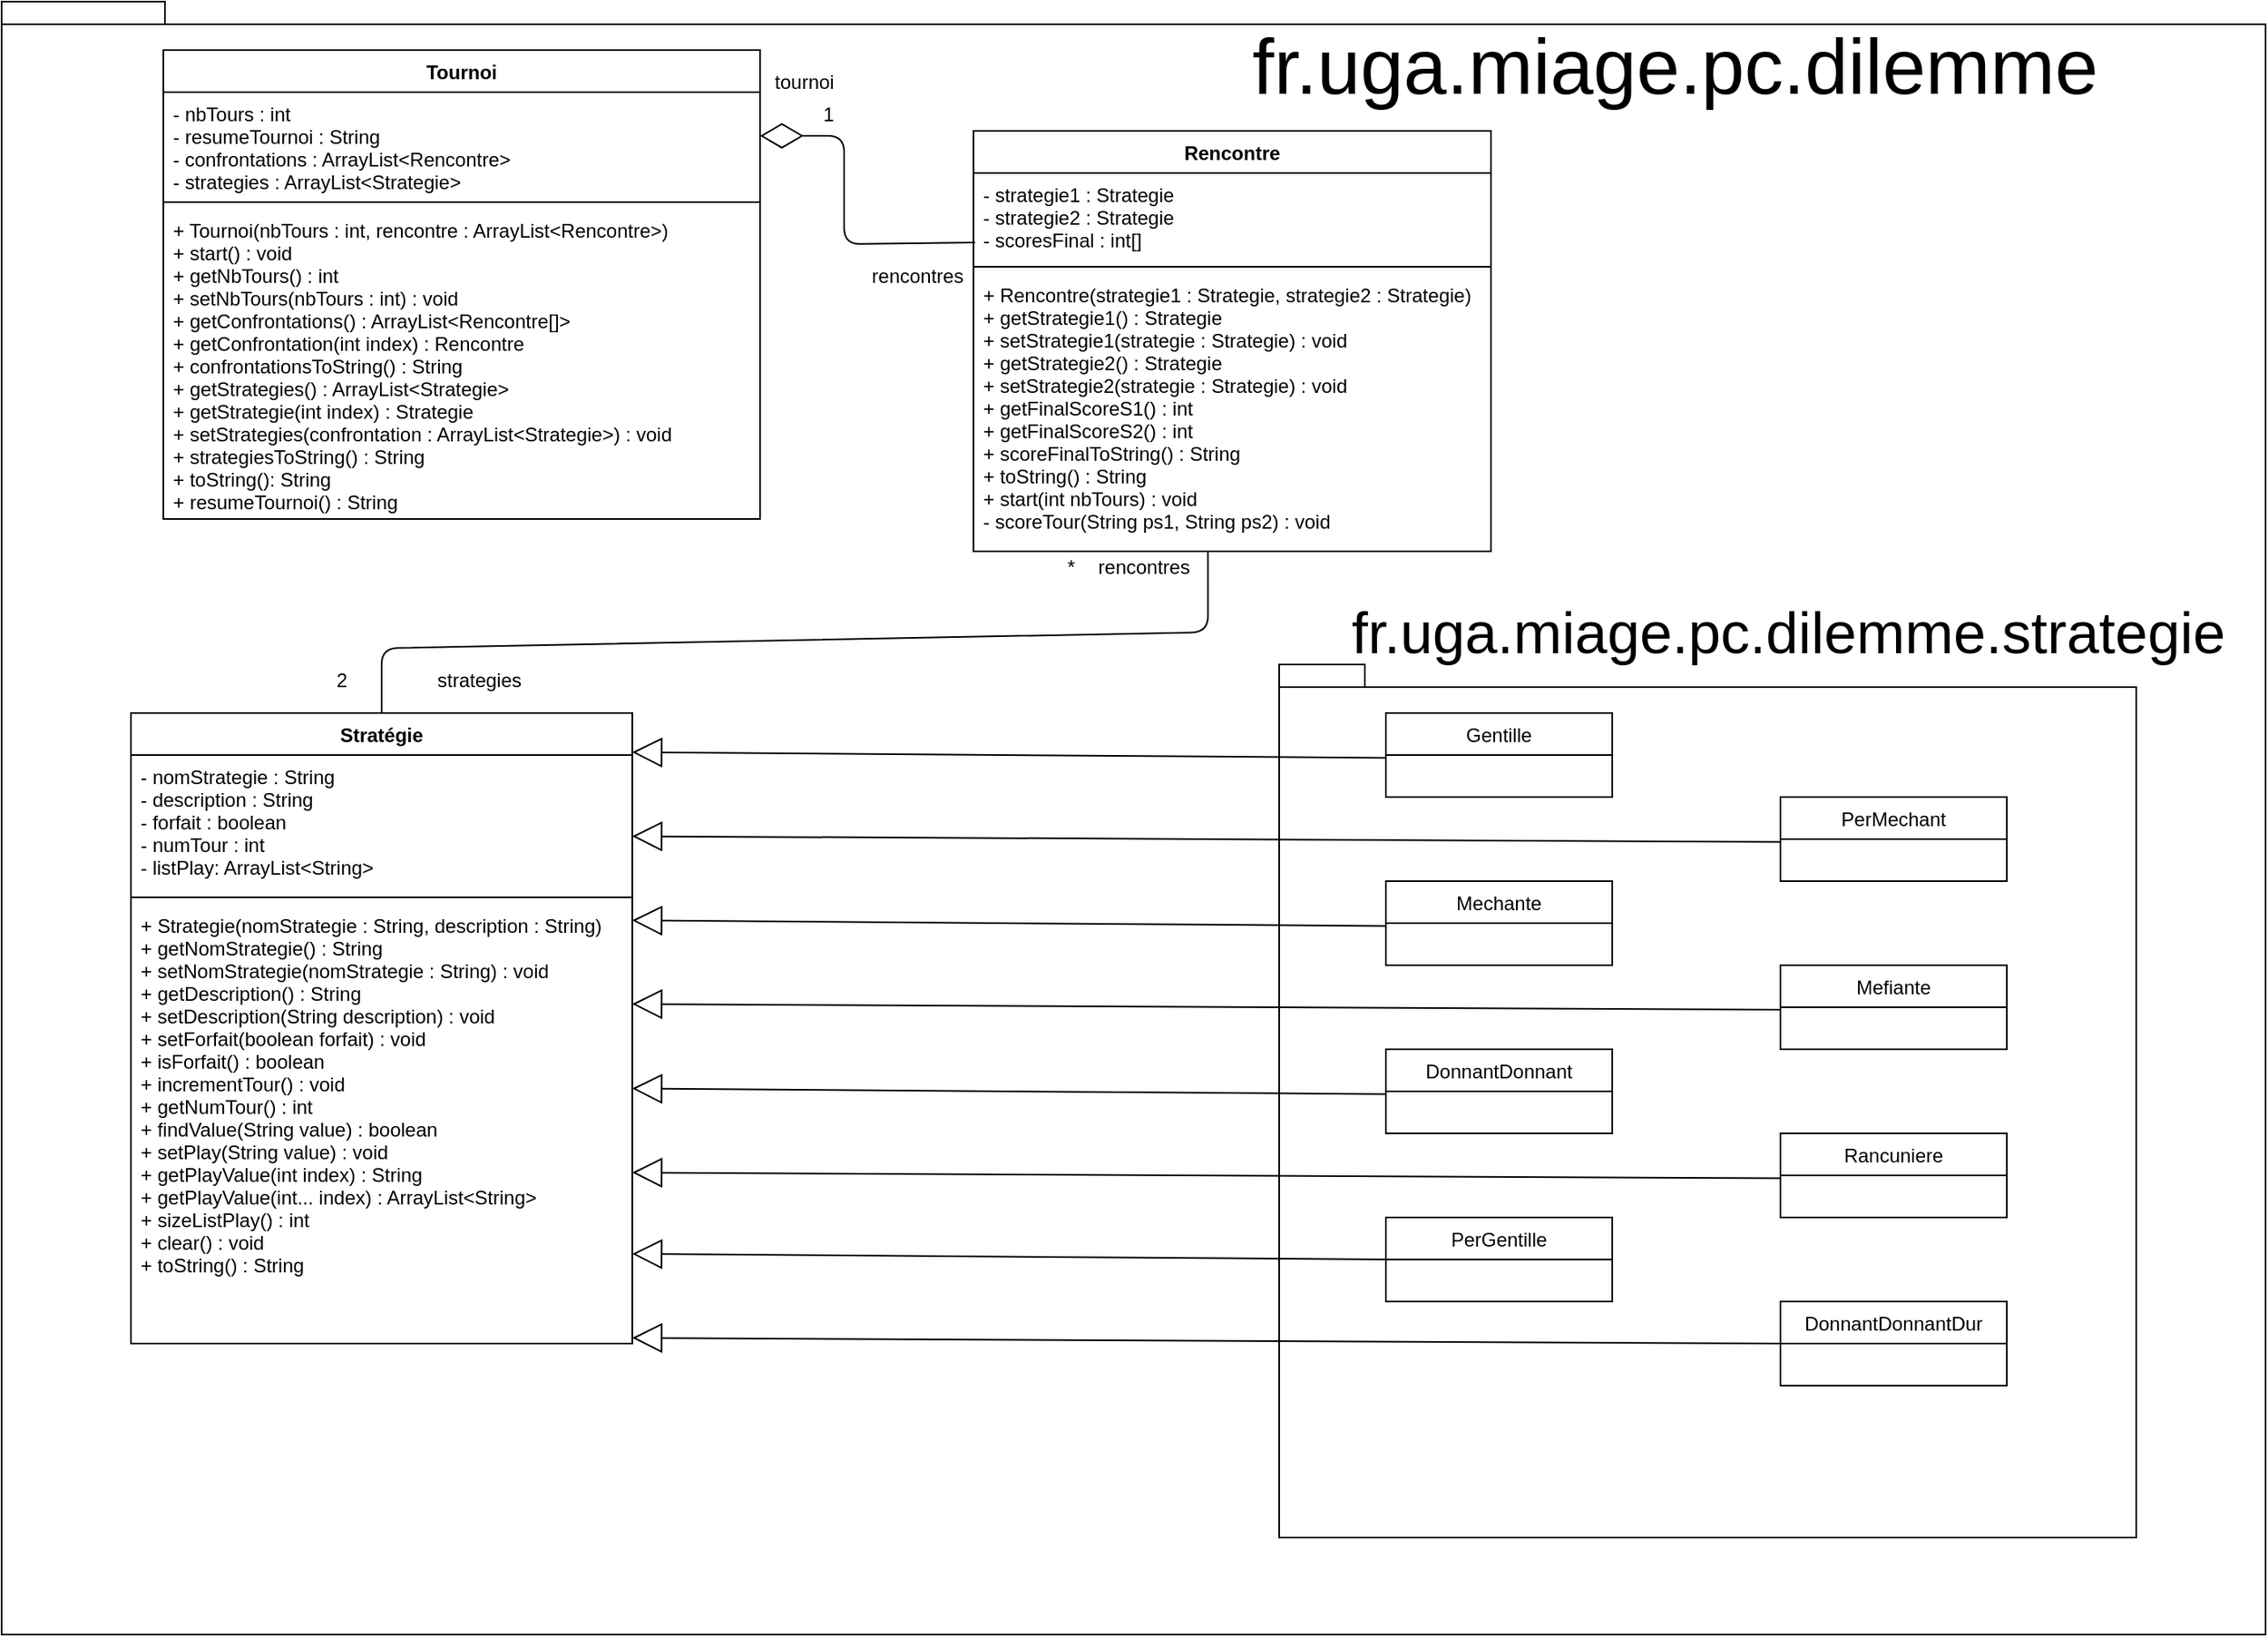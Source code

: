 <mxfile version="13.7.3" type="device"><diagram id="C5RBs43oDa-KdzZeNtuy" name="Page-1"><mxGraphModel dx="1304" dy="1769" grid="1" gridSize="10" guides="1" tooltips="1" connect="1" arrows="1" fold="1" page="1" pageScale="1" pageWidth="827" pageHeight="1169" math="0" shadow="0"><root><mxCell id="WIyWlLk6GJQsqaUBKTNV-0"/><mxCell id="WIyWlLk6GJQsqaUBKTNV-1" parent="WIyWlLk6GJQsqaUBKTNV-0"/><mxCell id="NisibbYEp_EqWFJIWwkl-2" value="" style="shape=folder;fontStyle=1;spacingTop=10;tabWidth=40;tabHeight=14;tabPosition=left;html=1;" vertex="1" parent="WIyWlLk6GJQsqaUBKTNV-1"><mxGeometry x="40" y="-1160" width="1400" height="1010" as="geometry"/></mxCell><mxCell id="NisibbYEp_EqWFJIWwkl-11" value="tournoi" style="text;html=1;align=center;verticalAlign=middle;resizable=0;points=[];autosize=1;" vertex="1" parent="WIyWlLk6GJQsqaUBKTNV-1"><mxGeometry x="511" y="-1120" width="50" height="20" as="geometry"/></mxCell><mxCell id="NisibbYEp_EqWFJIWwkl-12" value="1" style="text;html=1;align=center;verticalAlign=middle;resizable=0;points=[];autosize=1;" vertex="1" parent="WIyWlLk6GJQsqaUBKTNV-1"><mxGeometry x="541" y="-1100" width="20" height="20" as="geometry"/></mxCell><mxCell id="NisibbYEp_EqWFJIWwkl-13" value="rencontres" style="text;html=1;align=center;verticalAlign=middle;resizable=0;points=[];autosize=1;" vertex="1" parent="WIyWlLk6GJQsqaUBKTNV-1"><mxGeometry x="571" y="-1000" width="70" height="20" as="geometry"/></mxCell><mxCell id="NisibbYEp_EqWFJIWwkl-14" value="rencontres" style="text;html=1;align=center;verticalAlign=middle;resizable=0;points=[];autosize=1;" vertex="1" parent="WIyWlLk6GJQsqaUBKTNV-1"><mxGeometry x="711" y="-820" width="70" height="20" as="geometry"/></mxCell><mxCell id="NisibbYEp_EqWFJIWwkl-15" value="*" style="text;html=1;align=center;verticalAlign=middle;resizable=0;points=[];autosize=1;" vertex="1" parent="WIyWlLk6GJQsqaUBKTNV-1"><mxGeometry x="691" y="-820" width="20" height="20" as="geometry"/></mxCell><mxCell id="NisibbYEp_EqWFJIWwkl-16" value="strategies" style="text;html=1;align=center;verticalAlign=middle;resizable=0;points=[];autosize=1;" vertex="1" parent="WIyWlLk6GJQsqaUBKTNV-1"><mxGeometry x="300" y="-750" width="70" height="20" as="geometry"/></mxCell><mxCell id="NisibbYEp_EqWFJIWwkl-17" value="2" style="text;html=1;align=center;verticalAlign=middle;resizable=0;points=[];autosize=1;" vertex="1" parent="WIyWlLk6GJQsqaUBKTNV-1"><mxGeometry x="240" y="-750" width="20" height="20" as="geometry"/></mxCell><mxCell id="NisibbYEp_EqWFJIWwkl-26" value="" style="endArrow=diamondThin;endFill=0;endSize=24;html=1;entryX=1;entryY=0.422;entryDx=0;entryDy=0;exitX=0.003;exitY=0.796;exitDx=0;exitDy=0;exitPerimeter=0;entryPerimeter=0;" edge="1" parent="WIyWlLk6GJQsqaUBKTNV-1" source="NisibbYEp_EqWFJIWwkl-8" target="NisibbYEp_EqWFJIWwkl-4"><mxGeometry width="160" relative="1" as="geometry"><mxPoint x="621" y="-980" as="sourcePoint"/><mxPoint x="781" y="-980" as="targetPoint"/><Array as="points"><mxPoint x="561" y="-1010"/><mxPoint x="561" y="-1077"/></Array></mxGeometry></mxCell><mxCell id="NisibbYEp_EqWFJIWwkl-27" value="" style="endArrow=none;html=1;exitX=0.5;exitY=0;exitDx=0;exitDy=0;entryX=0.453;entryY=1;entryDx=0;entryDy=0;entryPerimeter=0;" edge="1" parent="WIyWlLk6GJQsqaUBKTNV-1" source="NisibbYEp_EqWFJIWwkl-29" target="NisibbYEp_EqWFJIWwkl-10"><mxGeometry width="50" height="50" relative="1" as="geometry"><mxPoint x="901" y="-850" as="sourcePoint"/><mxPoint x="951" y="-900" as="targetPoint"/><Array as="points"><mxPoint x="275" y="-760"/><mxPoint x="786" y="-770"/></Array></mxGeometry></mxCell><mxCell id="NisibbYEp_EqWFJIWwkl-40" value="&lt;font style=&quot;font-size: 48px&quot;&gt;fr.uga.miage.pc.dilemme&lt;/font&gt;" style="text;html=1;strokeColor=none;fillColor=none;align=center;verticalAlign=middle;whiteSpace=wrap;rounded=0;" vertex="1" parent="WIyWlLk6GJQsqaUBKTNV-1"><mxGeometry x="750" y="-1150" width="650" height="60" as="geometry"/></mxCell><mxCell id="NisibbYEp_EqWFJIWwkl-58" value="" style="shape=folder;fontStyle=1;spacingTop=10;tabWidth=40;tabHeight=14;tabPosition=left;html=1;" vertex="1" parent="WIyWlLk6GJQsqaUBKTNV-1"><mxGeometry x="830" y="-750" width="530" height="540" as="geometry"/></mxCell><mxCell id="NisibbYEp_EqWFJIWwkl-67" value="&lt;font style=&quot;font-size: 36px&quot;&gt;fr.uga.miage.pc.dilemme.strategie&lt;/font&gt;" style="text;html=1;strokeColor=none;fillColor=none;align=center;verticalAlign=middle;whiteSpace=wrap;rounded=0;" vertex="1" parent="WIyWlLk6GJQsqaUBKTNV-1"><mxGeometry x="870" y="-800" width="550" height="60" as="geometry"/></mxCell><mxCell id="NisibbYEp_EqWFJIWwkl-3" value="Tournoi" style="swimlane;fontStyle=1;align=center;verticalAlign=top;childLayout=stackLayout;horizontal=1;startSize=26;horizontalStack=0;resizeParent=1;resizeParentMax=0;resizeLast=0;collapsible=1;marginBottom=0;" vertex="1" parent="WIyWlLk6GJQsqaUBKTNV-1"><mxGeometry x="140" y="-1130" width="369" height="290" as="geometry"/></mxCell><mxCell id="NisibbYEp_EqWFJIWwkl-4" value="- nbTours : int&#10;- resumeTournoi : String&#10;- confrontations : ArrayList&lt;Rencontre&gt;&#10;- strategies : ArrayList&lt;Strategie&gt;&#10;" style="text;strokeColor=none;fillColor=none;align=left;verticalAlign=top;spacingLeft=4;spacingRight=4;overflow=hidden;rotatable=0;points=[[0,0.5],[1,0.5]];portConstraint=eastwest;" vertex="1" parent="NisibbYEp_EqWFJIWwkl-3"><mxGeometry y="26" width="369" height="64" as="geometry"/></mxCell><mxCell id="NisibbYEp_EqWFJIWwkl-5" value="" style="line;strokeWidth=1;fillColor=none;align=left;verticalAlign=middle;spacingTop=-1;spacingLeft=3;spacingRight=3;rotatable=0;labelPosition=right;points=[];portConstraint=eastwest;" vertex="1" parent="NisibbYEp_EqWFJIWwkl-3"><mxGeometry y="90" width="369" height="8" as="geometry"/></mxCell><mxCell id="NisibbYEp_EqWFJIWwkl-6" value="+ Tournoi(nbTours : int, rencontre : ArrayList&lt;Rencontre&gt;)&#10;+ start() : void&#10;+ getNbTours() : int&#10;+ setNbTours(nbTours : int) : void&#10;+ getConfrontations() : ArrayList&lt;Rencontre[]&gt;&#10;+ getConfrontation(int index) : Rencontre&#10;+ confrontationsToString() : String&#10;+ getStrategies() : ArrayList&lt;Strategie&gt;&#10;+ getStrategie(int index) : Strategie&#10;+ setStrategies(confrontation : ArrayList&lt;Strategie&gt;) : void&#10;+ strategiesToString() : String&#10;+ toString(): String&#10;+ resumeTournoi() : String" style="text;strokeColor=none;fillColor=none;align=left;verticalAlign=top;spacingLeft=4;spacingRight=4;overflow=hidden;rotatable=0;points=[[0,0.5],[1,0.5]];portConstraint=eastwest;" vertex="1" parent="NisibbYEp_EqWFJIWwkl-3"><mxGeometry y="98" width="369" height="192" as="geometry"/></mxCell><mxCell id="NisibbYEp_EqWFJIWwkl-7" value="Rencontre" style="swimlane;fontStyle=1;align=center;verticalAlign=top;childLayout=stackLayout;horizontal=1;startSize=26;horizontalStack=0;resizeParent=1;resizeParentMax=0;resizeLast=0;collapsible=1;marginBottom=0;" vertex="1" parent="WIyWlLk6GJQsqaUBKTNV-1"><mxGeometry x="641" y="-1080" width="320" height="260" as="geometry"/></mxCell><mxCell id="NisibbYEp_EqWFJIWwkl-8" value="- strategie1 : Strategie&#10;- strategie2 : Strategie&#10;- scoresFinal : int[]" style="text;strokeColor=none;fillColor=none;align=left;verticalAlign=top;spacingLeft=4;spacingRight=4;overflow=hidden;rotatable=0;points=[[0,0.5],[1,0.5]];portConstraint=eastwest;" vertex="1" parent="NisibbYEp_EqWFJIWwkl-7"><mxGeometry y="26" width="320" height="54" as="geometry"/></mxCell><mxCell id="NisibbYEp_EqWFJIWwkl-9" value="" style="line;strokeWidth=1;fillColor=none;align=left;verticalAlign=middle;spacingTop=-1;spacingLeft=3;spacingRight=3;rotatable=0;labelPosition=right;points=[];portConstraint=eastwest;" vertex="1" parent="NisibbYEp_EqWFJIWwkl-7"><mxGeometry y="80" width="320" height="8" as="geometry"/></mxCell><mxCell id="NisibbYEp_EqWFJIWwkl-10" value="+ Rencontre(strategie1 : Strategie, strategie2 : Strategie)&#10;+ getStrategie1() : Strategie&#10;+ setStrategie1(strategie : Strategie) : void&#10;+ getStrategie2() : Strategie&#10;+ setStrategie2(strategie : Strategie) : void&#10;+ getFinalScoreS1() : int&#10;+ getFinalScoreS2() : int&#10;+ scoreFinalToString() : String&#10;+ toString() : String&#10;+ start(int nbTours) : void&#10;- scoreTour(String ps1, String ps2) : void" style="text;strokeColor=none;fillColor=none;align=left;verticalAlign=top;spacingLeft=4;spacingRight=4;overflow=hidden;rotatable=0;points=[[0,0.5],[1,0.5]];portConstraint=eastwest;" vertex="1" parent="NisibbYEp_EqWFJIWwkl-7"><mxGeometry y="88" width="320" height="172" as="geometry"/></mxCell><mxCell id="NisibbYEp_EqWFJIWwkl-29" value="Stratégie" style="swimlane;fontStyle=1;align=center;verticalAlign=top;childLayout=stackLayout;horizontal=1;startSize=26;horizontalStack=0;resizeParent=1;resizeParentMax=0;resizeLast=0;collapsible=1;marginBottom=0;" vertex="1" parent="WIyWlLk6GJQsqaUBKTNV-1"><mxGeometry x="120" y="-720" width="310" height="390" as="geometry"/></mxCell><mxCell id="NisibbYEp_EqWFJIWwkl-30" value="- nomStrategie : String&#10;- description : String&#10;- forfait : boolean&#10;- numTour : int&#10;- listPlay: ArrayList&lt;String&gt;" style="text;strokeColor=none;fillColor=none;align=left;verticalAlign=top;spacingLeft=4;spacingRight=4;overflow=hidden;rotatable=0;points=[[0,0.5],[1,0.5]];portConstraint=eastwest;" vertex="1" parent="NisibbYEp_EqWFJIWwkl-29"><mxGeometry y="26" width="310" height="84" as="geometry"/></mxCell><mxCell id="NisibbYEp_EqWFJIWwkl-31" value="" style="line;strokeWidth=1;fillColor=none;align=left;verticalAlign=middle;spacingTop=-1;spacingLeft=3;spacingRight=3;rotatable=0;labelPosition=right;points=[];portConstraint=eastwest;" vertex="1" parent="NisibbYEp_EqWFJIWwkl-29"><mxGeometry y="110" width="310" height="8" as="geometry"/></mxCell><mxCell id="NisibbYEp_EqWFJIWwkl-32" value="+ Strategie(nomStrategie : String, description : String)&#10;+ getNomStrategie() : String&#10;+ setNomStrategie(nomStrategie : String) : void&#10;+ getDescription() : String&#10;+ setDescription(String description) : void&#10;+ setForfait(boolean forfait) : void&#10;+ isForfait() : boolean&#10;+ incrementTour() : void&#10;+ getNumTour() : int&#10;+ findValue(String value) : boolean&#10;+ setPlay(String value) : void&#10;+ getPlayValue(int index) : String&#10;+ getPlayValue(int... index) : ArrayList&lt;String&gt;&#10;+ sizeListPlay() : int&#10;+ clear() : void&#10;+ toString() : String" style="text;strokeColor=none;fillColor=none;align=left;verticalAlign=top;spacingLeft=4;spacingRight=4;overflow=hidden;rotatable=0;points=[[0,0.5],[1,0.5]];portConstraint=eastwest;" vertex="1" parent="NisibbYEp_EqWFJIWwkl-29"><mxGeometry y="118" width="310" height="272" as="geometry"/></mxCell><mxCell id="NisibbYEp_EqWFJIWwkl-59" value="Gentille" style="swimlane;fontStyle=0;childLayout=stackLayout;horizontal=1;startSize=26;fillColor=none;horizontalStack=0;resizeParent=1;resizeParentMax=0;resizeLast=0;collapsible=1;marginBottom=0;" vertex="1" parent="WIyWlLk6GJQsqaUBKTNV-1"><mxGeometry x="896" y="-720" width="140" height="52" as="geometry"/></mxCell><mxCell id="NisibbYEp_EqWFJIWwkl-63" value="PerMechant" style="swimlane;fontStyle=0;childLayout=stackLayout;horizontal=1;startSize=26;fillColor=none;horizontalStack=0;resizeParent=1;resizeParentMax=0;resizeLast=0;collapsible=1;marginBottom=0;" vertex="1" parent="WIyWlLk6GJQsqaUBKTNV-1"><mxGeometry x="1140" y="-668" width="140" height="52" as="geometry"><mxRectangle x="930" y="620" width="100" height="26" as="alternateBounds"/></mxGeometry></mxCell><mxCell id="NisibbYEp_EqWFJIWwkl-62" value="Mechante" style="swimlane;fontStyle=0;childLayout=stackLayout;horizontal=1;startSize=26;fillColor=none;horizontalStack=0;resizeParent=1;resizeParentMax=0;resizeLast=0;collapsible=1;marginBottom=0;" vertex="1" parent="WIyWlLk6GJQsqaUBKTNV-1"><mxGeometry x="896" y="-616" width="140" height="52" as="geometry"/></mxCell><mxCell id="NisibbYEp_EqWFJIWwkl-61" value="DonnantDonnant" style="swimlane;fontStyle=0;childLayout=stackLayout;horizontal=1;startSize=26;fillColor=none;horizontalStack=0;resizeParent=1;resizeParentMax=0;resizeLast=0;collapsible=1;marginBottom=0;" vertex="1" parent="WIyWlLk6GJQsqaUBKTNV-1"><mxGeometry x="896" y="-512" width="140" height="52" as="geometry"/></mxCell><mxCell id="NisibbYEp_EqWFJIWwkl-60" value="PerGentille" style="swimlane;fontStyle=0;childLayout=stackLayout;horizontal=1;startSize=26;fillColor=none;horizontalStack=0;resizeParent=1;resizeParentMax=0;resizeLast=0;collapsible=1;marginBottom=0;" vertex="1" parent="WIyWlLk6GJQsqaUBKTNV-1"><mxGeometry x="896" y="-408" width="140" height="52" as="geometry"/></mxCell><mxCell id="NisibbYEp_EqWFJIWwkl-68" value="" style="endArrow=block;endSize=16;endFill=0;html=1;exitX=0;exitY=0.5;exitDx=0;exitDy=0;entryX=1;entryY=0.796;entryDx=0;entryDy=0;entryPerimeter=0;" edge="1" parent="WIyWlLk6GJQsqaUBKTNV-1" source="NisibbYEp_EqWFJIWwkl-60" target="NisibbYEp_EqWFJIWwkl-32"><mxGeometry width="160" relative="1" as="geometry"><mxPoint x="600" y="-510" as="sourcePoint"/><mxPoint x="760" y="-510" as="targetPoint"/></mxGeometry></mxCell><mxCell id="NisibbYEp_EqWFJIWwkl-69" value="" style="endArrow=block;endSize=16;endFill=0;html=1;exitX=0;exitY=0.5;exitDx=0;exitDy=0;entryX=1;entryY=0.796;entryDx=0;entryDy=0;entryPerimeter=0;" edge="1" parent="WIyWlLk6GJQsqaUBKTNV-1"><mxGeometry width="160" relative="1" as="geometry"><mxPoint x="896" y="-484.26" as="sourcePoint"/><mxPoint x="430.0" y="-487.748" as="targetPoint"/></mxGeometry></mxCell><mxCell id="NisibbYEp_EqWFJIWwkl-70" value="" style="endArrow=block;endSize=16;endFill=0;html=1;exitX=0;exitY=0.5;exitDx=0;exitDy=0;entryX=1;entryY=0.796;entryDx=0;entryDy=0;entryPerimeter=0;" edge="1" parent="WIyWlLk6GJQsqaUBKTNV-1"><mxGeometry width="160" relative="1" as="geometry"><mxPoint x="896" y="-588.26" as="sourcePoint"/><mxPoint x="430.0" y="-591.748" as="targetPoint"/></mxGeometry></mxCell><mxCell id="NisibbYEp_EqWFJIWwkl-71" value="" style="endArrow=block;endSize=16;endFill=0;html=1;exitX=0;exitY=0.5;exitDx=0;exitDy=0;entryX=1;entryY=0.796;entryDx=0;entryDy=0;entryPerimeter=0;" edge="1" parent="WIyWlLk6GJQsqaUBKTNV-1"><mxGeometry width="160" relative="1" as="geometry"><mxPoint x="896" y="-692.26" as="sourcePoint"/><mxPoint x="430.0" y="-695.748" as="targetPoint"/></mxGeometry></mxCell><mxCell id="NisibbYEp_EqWFJIWwkl-72" value="" style="endArrow=block;endSize=16;endFill=0;html=1;exitX=0;exitY=0.5;exitDx=0;exitDy=0;entryX=1;entryY=0.598;entryDx=0;entryDy=0;entryPerimeter=0;" edge="1" parent="WIyWlLk6GJQsqaUBKTNV-1" target="NisibbYEp_EqWFJIWwkl-30"><mxGeometry width="160" relative="1" as="geometry"><mxPoint x="1140" y="-640.26" as="sourcePoint"/><mxPoint x="674.0" y="-643.748" as="targetPoint"/></mxGeometry></mxCell><mxCell id="NisibbYEp_EqWFJIWwkl-73" value="" style="endArrow=block;endSize=16;endFill=0;html=1;exitX=0;exitY=0.5;exitDx=0;exitDy=0;entryX=1;entryY=0.598;entryDx=0;entryDy=0;entryPerimeter=0;" edge="1" parent="WIyWlLk6GJQsqaUBKTNV-1"><mxGeometry width="160" relative="1" as="geometry"><mxPoint x="1140" y="-536.49" as="sourcePoint"/><mxPoint x="430.0" y="-539.998" as="targetPoint"/></mxGeometry></mxCell><mxCell id="NisibbYEp_EqWFJIWwkl-64" value="Mefiante" style="swimlane;fontStyle=0;childLayout=stackLayout;horizontal=1;startSize=26;fillColor=none;horizontalStack=0;resizeParent=1;resizeParentMax=0;resizeLast=0;collapsible=1;marginBottom=0;" vertex="1" parent="WIyWlLk6GJQsqaUBKTNV-1"><mxGeometry x="1140" y="-564" width="140" height="52" as="geometry"/></mxCell><mxCell id="NisibbYEp_EqWFJIWwkl-65" value="Rancuniere" style="swimlane;fontStyle=0;childLayout=stackLayout;horizontal=1;startSize=26;fillColor=none;horizontalStack=0;resizeParent=1;resizeParentMax=0;resizeLast=0;collapsible=1;marginBottom=0;" vertex="1" parent="WIyWlLk6GJQsqaUBKTNV-1"><mxGeometry x="1140" y="-460" width="140" height="52" as="geometry"/></mxCell><mxCell id="NisibbYEp_EqWFJIWwkl-66" value="DonnantDonnantDur" style="swimlane;fontStyle=0;childLayout=stackLayout;horizontal=1;startSize=26;fillColor=none;horizontalStack=0;resizeParent=1;resizeParentMax=0;resizeLast=0;collapsible=1;marginBottom=0;" vertex="1" parent="WIyWlLk6GJQsqaUBKTNV-1"><mxGeometry x="1140" y="-356" width="140" height="52" as="geometry"/></mxCell><mxCell id="NisibbYEp_EqWFJIWwkl-74" value="" style="endArrow=block;endSize=16;endFill=0;html=1;exitX=0;exitY=0.5;exitDx=0;exitDy=0;entryX=1;entryY=0.598;entryDx=0;entryDy=0;entryPerimeter=0;" edge="1" parent="WIyWlLk6GJQsqaUBKTNV-1"><mxGeometry width="160" relative="1" as="geometry"><mxPoint x="1140" y="-432.25" as="sourcePoint"/><mxPoint x="430.0" y="-435.758" as="targetPoint"/></mxGeometry></mxCell><mxCell id="NisibbYEp_EqWFJIWwkl-75" value="" style="endArrow=block;endSize=16;endFill=0;html=1;exitX=0;exitY=0.5;exitDx=0;exitDy=0;entryX=1;entryY=0.598;entryDx=0;entryDy=0;entryPerimeter=0;" edge="1" parent="WIyWlLk6GJQsqaUBKTNV-1"><mxGeometry width="160" relative="1" as="geometry"><mxPoint x="1140" y="-330.0" as="sourcePoint"/><mxPoint x="430.0" y="-333.508" as="targetPoint"/></mxGeometry></mxCell></root></mxGraphModel></diagram></mxfile>